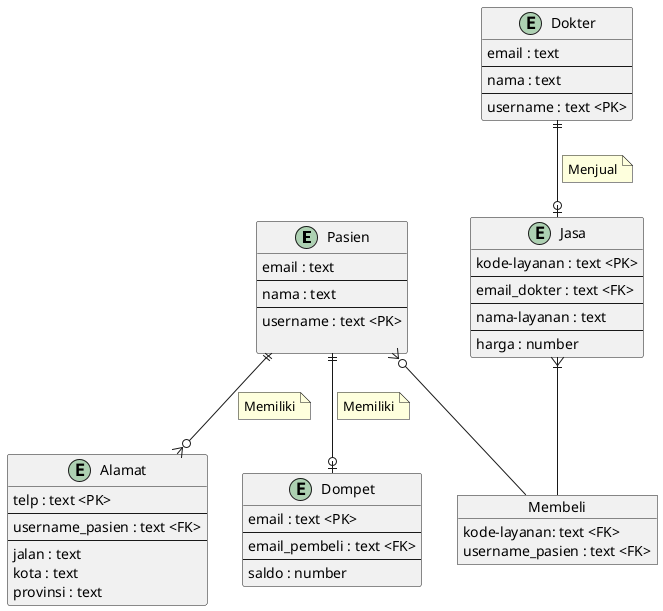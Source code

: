 @startuml

entity Pasien {
    email : text
    --
    nama : text
    --
    username : text <PK>

}

entity Dokter {
    email : text
    --
    nama : text
    --
    username : text <PK>
}

entity Alamat {
    telp : text <PK>
    --
    username_pasien : text <FK>
    --
    jalan : text
    kota : text
    provinsi : text
}

entity Dompet {
    email : text <PK>
    --
    email_pembeli : text <FK>
    --
    saldo : number
}

Pasien ||--o| Dompet
note on link
    Memiliki
end note

entity Jasa {
    kode-layanan : text <PK>
    --
    email_dokter : text <FK>
    --
    nama-layanan : text
    --
    harga : number
}

object Membeli {
    kode-layanan: text <FK>
    username_pasien : text <FK>
}

Pasien }o-- Membeli

Jasa }|-- Membeli

Dokter ||--o| Jasa
note on link
    Menjual
end note

Pasien ||--o{ Alamat
note on link
    Memiliki
end note

@enduml
